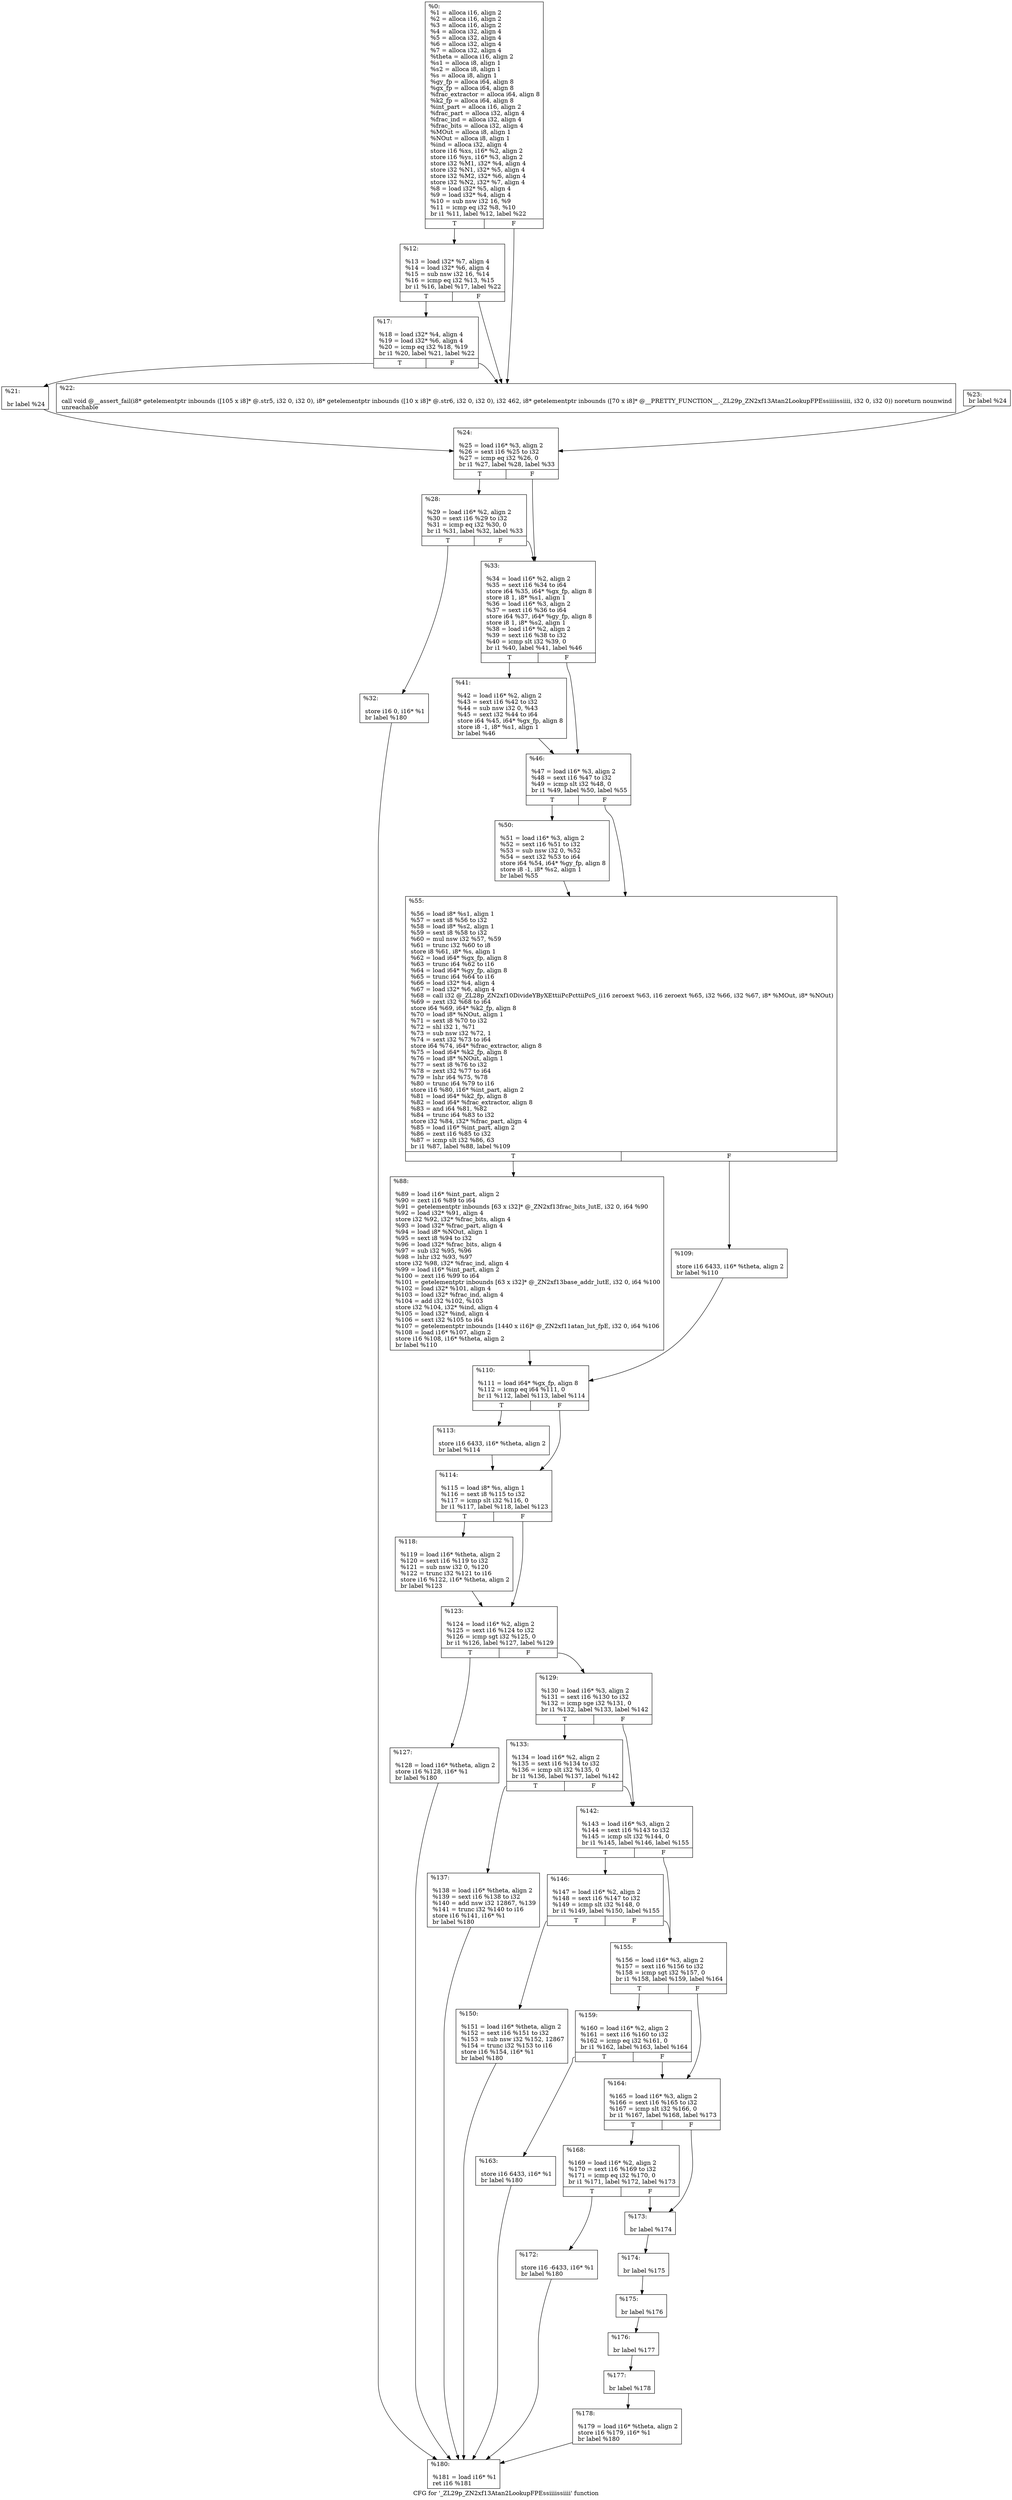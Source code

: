 digraph "CFG for '_ZL29p_ZN2xf13Atan2LookupFPEssiiiissiiii' function" {
	label="CFG for '_ZL29p_ZN2xf13Atan2LookupFPEssiiiissiiii' function";

	Node0x1ca1a00 [shape=record,label="{%0:\l  %1 = alloca i16, align 2\l  %2 = alloca i16, align 2\l  %3 = alloca i16, align 2\l  %4 = alloca i32, align 4\l  %5 = alloca i32, align 4\l  %6 = alloca i32, align 4\l  %7 = alloca i32, align 4\l  %theta = alloca i16, align 2\l  %s1 = alloca i8, align 1\l  %s2 = alloca i8, align 1\l  %s = alloca i8, align 1\l  %gy_fp = alloca i64, align 8\l  %gx_fp = alloca i64, align 8\l  %frac_extractor = alloca i64, align 8\l  %k2_fp = alloca i64, align 8\l  %int_part = alloca i16, align 2\l  %frac_part = alloca i32, align 4\l  %frac_ind = alloca i32, align 4\l  %frac_bits = alloca i32, align 4\l  %MOut = alloca i8, align 1\l  %NOut = alloca i8, align 1\l  %ind = alloca i32, align 4\l  store i16 %xs, i16* %2, align 2\l  store i16 %ys, i16* %3, align 2\l  store i32 %M1, i32* %4, align 4\l  store i32 %N1, i32* %5, align 4\l  store i32 %M2, i32* %6, align 4\l  store i32 %N2, i32* %7, align 4\l  %8 = load i32* %5, align 4\l  %9 = load i32* %4, align 4\l  %10 = sub nsw i32 16, %9\l  %11 = icmp eq i32 %8, %10\l  br i1 %11, label %12, label %22\l|{<s0>T|<s1>F}}"];
	Node0x1ca1a00:s0 -> Node0x1ca1240;
	Node0x1ca1a00:s1 -> Node0x1c9d150;
	Node0x1ca1240 [shape=record,label="{%12:\l\l  %13 = load i32* %7, align 4\l  %14 = load i32* %6, align 4\l  %15 = sub nsw i32 16, %14\l  %16 = icmp eq i32 %13, %15\l  br i1 %16, label %17, label %22\l|{<s0>T|<s1>F}}"];
	Node0x1ca1240:s0 -> Node0x1c9dab0;
	Node0x1ca1240:s1 -> Node0x1c9d150;
	Node0x1c9dab0 [shape=record,label="{%17:\l\l  %18 = load i32* %4, align 4\l  %19 = load i32* %6, align 4\l  %20 = icmp eq i32 %18, %19\l  br i1 %20, label %21, label %22\l|{<s0>T|<s1>F}}"];
	Node0x1c9dab0:s0 -> Node0x1ca8ed0;
	Node0x1c9dab0:s1 -> Node0x1c9d150;
	Node0x1ca8ed0 [shape=record,label="{%21:\l\l  br label %24\l}"];
	Node0x1ca8ed0 -> Node0x1ca8fe0;
	Node0x1c9d150 [shape=record,label="{%22:\l\l  call void @__assert_fail(i8* getelementptr inbounds ([105 x i8]* @.str5, i32 0, i32 0), i8* getelementptr inbounds ([10 x i8]* @.str6, i32 0, i32 0), i32 462, i8* getelementptr inbounds ([70 x i8]* @__PRETTY_FUNCTION__._ZL29p_ZN2xf13Atan2LookupFPEssiiiissiiii, i32 0, i32 0)) noreturn nounwind\l  unreachable\l}"];
	Node0x1ca95d0 [shape=record,label="{%23:                                                  \l  br label %24\l}"];
	Node0x1ca95d0 -> Node0x1ca8fe0;
	Node0x1ca8fe0 [shape=record,label="{%24:\l\l  %25 = load i16* %3, align 2\l  %26 = sext i16 %25 to i32\l  %27 = icmp eq i32 %26, 0\l  br i1 %27, label %28, label %33\l|{<s0>T|<s1>F}}"];
	Node0x1ca8fe0:s0 -> Node0x1ca9840;
	Node0x1ca8fe0:s1 -> Node0x1ca98a0;
	Node0x1ca9840 [shape=record,label="{%28:\l\l  %29 = load i16* %2, align 2\l  %30 = sext i16 %29 to i32\l  %31 = icmp eq i32 %30, 0\l  br i1 %31, label %32, label %33\l|{<s0>T|<s1>F}}"];
	Node0x1ca9840:s0 -> Node0x1ca9b40;
	Node0x1ca9840:s1 -> Node0x1ca98a0;
	Node0x1ca9b40 [shape=record,label="{%32:\l\l  store i16 0, i16* %1\l  br label %180\l}"];
	Node0x1ca9b40 -> Node0x1ca9ce0;
	Node0x1ca98a0 [shape=record,label="{%33:\l\l  %34 = load i16* %2, align 2\l  %35 = sext i16 %34 to i64\l  store i64 %35, i64* %gx_fp, align 8\l  store i8 1, i8* %s1, align 1\l  %36 = load i16* %3, align 2\l  %37 = sext i16 %36 to i64\l  store i64 %37, i64* %gy_fp, align 8\l  store i8 1, i8* %s2, align 1\l  %38 = load i16* %2, align 2\l  %39 = sext i16 %38 to i32\l  %40 = icmp slt i32 %39, 0\l  br i1 %40, label %41, label %46\l|{<s0>T|<s1>F}}"];
	Node0x1ca98a0:s0 -> Node0x1caa390;
	Node0x1ca98a0:s1 -> Node0x1caa3f0;
	Node0x1caa390 [shape=record,label="{%41:\l\l  %42 = load i16* %2, align 2\l  %43 = sext i16 %42 to i32\l  %44 = sub nsw i32 0, %43\l  %45 = sext i32 %44 to i64\l  store i64 %45, i64* %gx_fp, align 8\l  store i8 -1, i8* %s1, align 1\l  br label %46\l}"];
	Node0x1caa390 -> Node0x1caa3f0;
	Node0x1caa3f0 [shape=record,label="{%46:\l\l  %47 = load i16* %3, align 2\l  %48 = sext i16 %47 to i32\l  %49 = icmp slt i32 %48, 0\l  br i1 %49, label %50, label %55\l|{<s0>T|<s1>F}}"];
	Node0x1caa3f0:s0 -> Node0x1caaa90;
	Node0x1caa3f0:s1 -> Node0x1caaaf0;
	Node0x1caaa90 [shape=record,label="{%50:\l\l  %51 = load i16* %3, align 2\l  %52 = sext i16 %51 to i32\l  %53 = sub nsw i32 0, %52\l  %54 = sext i32 %53 to i64\l  store i64 %54, i64* %gy_fp, align 8\l  store i8 -1, i8* %s2, align 1\l  br label %55\l}"];
	Node0x1caaa90 -> Node0x1caaaf0;
	Node0x1caaaf0 [shape=record,label="{%55:\l\l  %56 = load i8* %s1, align 1\l  %57 = sext i8 %56 to i32\l  %58 = load i8* %s2, align 1\l  %59 = sext i8 %58 to i32\l  %60 = mul nsw i32 %57, %59\l  %61 = trunc i32 %60 to i8\l  store i8 %61, i8* %s, align 1\l  %62 = load i64* %gx_fp, align 8\l  %63 = trunc i64 %62 to i16\l  %64 = load i64* %gy_fp, align 8\l  %65 = trunc i64 %64 to i16\l  %66 = load i32* %4, align 4\l  %67 = load i32* %6, align 4\l  %68 = call i32 @_ZL28p_ZN2xf10DivideYByXEttiiPcPcttiiPcS_(i16 zeroext %63, i16 zeroext %65, i32 %66, i32 %67, i8* %MOut, i8* %NOut)\l  %69 = zext i32 %68 to i64\l  store i64 %69, i64* %k2_fp, align 8\l  %70 = load i8* %NOut, align 1\l  %71 = sext i8 %70 to i32\l  %72 = shl i32 1, %71\l  %73 = sub nsw i32 %72, 1\l  %74 = sext i32 %73 to i64\l  store i64 %74, i64* %frac_extractor, align 8\l  %75 = load i64* %k2_fp, align 8\l  %76 = load i8* %NOut, align 1\l  %77 = sext i8 %76 to i32\l  %78 = zext i32 %77 to i64\l  %79 = lshr i64 %75, %78\l  %80 = trunc i64 %79 to i16\l  store i16 %80, i16* %int_part, align 2\l  %81 = load i64* %k2_fp, align 8\l  %82 = load i64* %frac_extractor, align 8\l  %83 = and i64 %81, %82\l  %84 = trunc i64 %83 to i32\l  store i32 %84, i32* %frac_part, align 4\l  %85 = load i16* %int_part, align 2\l  %86 = zext i16 %85 to i32\l  %87 = icmp slt i32 %86, 63\l  br i1 %87, label %88, label %109\l|{<s0>T|<s1>F}}"];
	Node0x1caaaf0:s0 -> Node0x1cac430;
	Node0x1caaaf0:s1 -> Node0x1cac490;
	Node0x1cac430 [shape=record,label="{%88:\l\l  %89 = load i16* %int_part, align 2\l  %90 = zext i16 %89 to i64\l  %91 = getelementptr inbounds [63 x i32]* @_ZN2xf13frac_bits_lutE, i32 0, i64 %90\l  %92 = load i32* %91, align 4\l  store i32 %92, i32* %frac_bits, align 4\l  %93 = load i32* %frac_part, align 4\l  %94 = load i8* %NOut, align 1\l  %95 = sext i8 %94 to i32\l  %96 = load i32* %frac_bits, align 4\l  %97 = sub i32 %95, %96\l  %98 = lshr i32 %93, %97\l  store i32 %98, i32* %frac_ind, align 4\l  %99 = load i16* %int_part, align 2\l  %100 = zext i16 %99 to i64\l  %101 = getelementptr inbounds [63 x i32]* @_ZN2xf13base_addr_lutE, i32 0, i64 %100\l  %102 = load i32* %101, align 4\l  %103 = load i32* %frac_ind, align 4\l  %104 = add i32 %102, %103\l  store i32 %104, i32* %ind, align 4\l  %105 = load i32* %ind, align 4\l  %106 = sext i32 %105 to i64\l  %107 = getelementptr inbounds [1440 x i16]* @_ZN2xf11atan_lut_fpE, i32 0, i64 %106\l  %108 = load i16* %107, align 2\l  store i16 %108, i16* %theta, align 2\l  br label %110\l}"];
	Node0x1cac430 -> Node0x1cad2f0;
	Node0x1cac490 [shape=record,label="{%109:\l\l  store i16 6433, i16* %theta, align 2\l  br label %110\l}"];
	Node0x1cac490 -> Node0x1cad2f0;
	Node0x1cad2f0 [shape=record,label="{%110:\l\l  %111 = load i64* %gx_fp, align 8\l  %112 = icmp eq i64 %111, 0\l  br i1 %112, label %113, label %114\l|{<s0>T|<s1>F}}"];
	Node0x1cad2f0:s0 -> Node0x1cad640;
	Node0x1cad2f0:s1 -> Node0x1cad6a0;
	Node0x1cad640 [shape=record,label="{%113:\l\l  store i16 6433, i16* %theta, align 2\l  br label %114\l}"];
	Node0x1cad640 -> Node0x1cad6a0;
	Node0x1cad6a0 [shape=record,label="{%114:\l\l  %115 = load i8* %s, align 1\l  %116 = sext i8 %115 to i32\l  %117 = icmp slt i32 %116, 0\l  br i1 %117, label %118, label %123\l|{<s0>T|<s1>F}}"];
	Node0x1cad6a0:s0 -> Node0x1cada50;
	Node0x1cad6a0:s1 -> Node0x1cadab0;
	Node0x1cada50 [shape=record,label="{%118:\l\l  %119 = load i16* %theta, align 2\l  %120 = sext i16 %119 to i32\l  %121 = sub nsw i32 0, %120\l  %122 = trunc i32 %121 to i16\l  store i16 %122, i16* %theta, align 2\l  br label %123\l}"];
	Node0x1cada50 -> Node0x1cadab0;
	Node0x1cadab0 [shape=record,label="{%123:\l\l  %124 = load i16* %2, align 2\l  %125 = sext i16 %124 to i32\l  %126 = icmp sgt i32 %125, 0\l  br i1 %126, label %127, label %129\l|{<s0>T|<s1>F}}"];
	Node0x1cadab0:s0 -> Node0x1cae070;
	Node0x1cadab0:s1 -> Node0x1cae0d0;
	Node0x1cae070 [shape=record,label="{%127:\l\l  %128 = load i16* %theta, align 2\l  store i16 %128, i16* %1\l  br label %180\l}"];
	Node0x1cae070 -> Node0x1ca9ce0;
	Node0x1cae0d0 [shape=record,label="{%129:\l\l  %130 = load i16* %3, align 2\l  %131 = sext i16 %130 to i32\l  %132 = icmp sge i32 %131, 0\l  br i1 %132, label %133, label %142\l|{<s0>T|<s1>F}}"];
	Node0x1cae0d0:s0 -> Node0x1caed10;
	Node0x1cae0d0:s1 -> Node0x1caed70;
	Node0x1caed10 [shape=record,label="{%133:\l\l  %134 = load i16* %2, align 2\l  %135 = sext i16 %134 to i32\l  %136 = icmp slt i32 %135, 0\l  br i1 %136, label %137, label %142\l|{<s0>T|<s1>F}}"];
	Node0x1caed10:s0 -> Node0x1caf010;
	Node0x1caed10:s1 -> Node0x1caed70;
	Node0x1caf010 [shape=record,label="{%137:\l\l  %138 = load i16* %theta, align 2\l  %139 = sext i16 %138 to i32\l  %140 = add nsw i32 12867, %139\l  %141 = trunc i32 %140 to i16\l  store i16 %141, i16* %1\l  br label %180\l}"];
	Node0x1caf010 -> Node0x1ca9ce0;
	Node0x1caed70 [shape=record,label="{%142:\l\l  %143 = load i16* %3, align 2\l  %144 = sext i16 %143 to i32\l  %145 = icmp slt i32 %144, 0\l  br i1 %145, label %146, label %155\l|{<s0>T|<s1>F}}"];
	Node0x1caed70:s0 -> Node0x1caf5d0;
	Node0x1caed70:s1 -> Node0x1caf630;
	Node0x1caf5d0 [shape=record,label="{%146:\l\l  %147 = load i16* %2, align 2\l  %148 = sext i16 %147 to i32\l  %149 = icmp slt i32 %148, 0\l  br i1 %149, label %150, label %155\l|{<s0>T|<s1>F}}"];
	Node0x1caf5d0:s0 -> Node0x1caf8d0;
	Node0x1caf5d0:s1 -> Node0x1caf630;
	Node0x1caf8d0 [shape=record,label="{%150:\l\l  %151 = load i16* %theta, align 2\l  %152 = sext i16 %151 to i32\l  %153 = sub nsw i32 %152, 12867\l  %154 = trunc i32 %153 to i16\l  store i16 %154, i16* %1\l  br label %180\l}"];
	Node0x1caf8d0 -> Node0x1ca9ce0;
	Node0x1caf630 [shape=record,label="{%155:\l\l  %156 = load i16* %3, align 2\l  %157 = sext i16 %156 to i32\l  %158 = icmp sgt i32 %157, 0\l  br i1 %158, label %159, label %164\l|{<s0>T|<s1>F}}"];
	Node0x1caf630:s0 -> Node0x1cafe90;
	Node0x1caf630:s1 -> Node0x1cafef0;
	Node0x1cafe90 [shape=record,label="{%159:\l\l  %160 = load i16* %2, align 2\l  %161 = sext i16 %160 to i32\l  %162 = icmp eq i32 %161, 0\l  br i1 %162, label %163, label %164\l|{<s0>T|<s1>F}}"];
	Node0x1cafe90:s0 -> Node0x1cb0190;
	Node0x1cafe90:s1 -> Node0x1cafef0;
	Node0x1cb0190 [shape=record,label="{%163:\l\l  store i16 6433, i16* %1\l  br label %180\l}"];
	Node0x1cb0190 -> Node0x1ca9ce0;
	Node0x1cafef0 [shape=record,label="{%164:\l\l  %165 = load i16* %3, align 2\l  %166 = sext i16 %165 to i32\l  %167 = icmp slt i32 %166, 0\l  br i1 %167, label %168, label %173\l|{<s0>T|<s1>F}}"];
	Node0x1cafef0:s0 -> Node0x1cb0540;
	Node0x1cafef0:s1 -> Node0x1cb05a0;
	Node0x1cb0540 [shape=record,label="{%168:\l\l  %169 = load i16* %2, align 2\l  %170 = sext i16 %169 to i32\l  %171 = icmp eq i32 %170, 0\l  br i1 %171, label %172, label %173\l|{<s0>T|<s1>F}}"];
	Node0x1cb0540:s0 -> Node0x1cb0840;
	Node0x1cb0540:s1 -> Node0x1cb05a0;
	Node0x1cb0840 [shape=record,label="{%172:\l\l  store i16 -6433, i16* %1\l  br label %180\l}"];
	Node0x1cb0840 -> Node0x1ca9ce0;
	Node0x1cb05a0 [shape=record,label="{%173:\l\l  br label %174\l}"];
	Node0x1cb05a0 -> Node0x1cb0ab0;
	Node0x1cb0ab0 [shape=record,label="{%174:\l\l  br label %175\l}"];
	Node0x1cb0ab0 -> Node0x1cb0b90;
	Node0x1cb0b90 [shape=record,label="{%175:\l\l  br label %176\l}"];
	Node0x1cb0b90 -> Node0x1cb0c70;
	Node0x1cb0c70 [shape=record,label="{%176:\l\l  br label %177\l}"];
	Node0x1cb0c70 -> Node0x1cb0d50;
	Node0x1cb0d50 [shape=record,label="{%177:\l\l  br label %178\l}"];
	Node0x1cb0d50 -> Node0x1cb0e30;
	Node0x1cb0e30 [shape=record,label="{%178:\l\l  %179 = load i16* %theta, align 2\l  store i16 %179, i16* %1\l  br label %180\l}"];
	Node0x1cb0e30 -> Node0x1ca9ce0;
	Node0x1ca9ce0 [shape=record,label="{%180:\l\l  %181 = load i16* %1\l  ret i16 %181\l}"];
}
